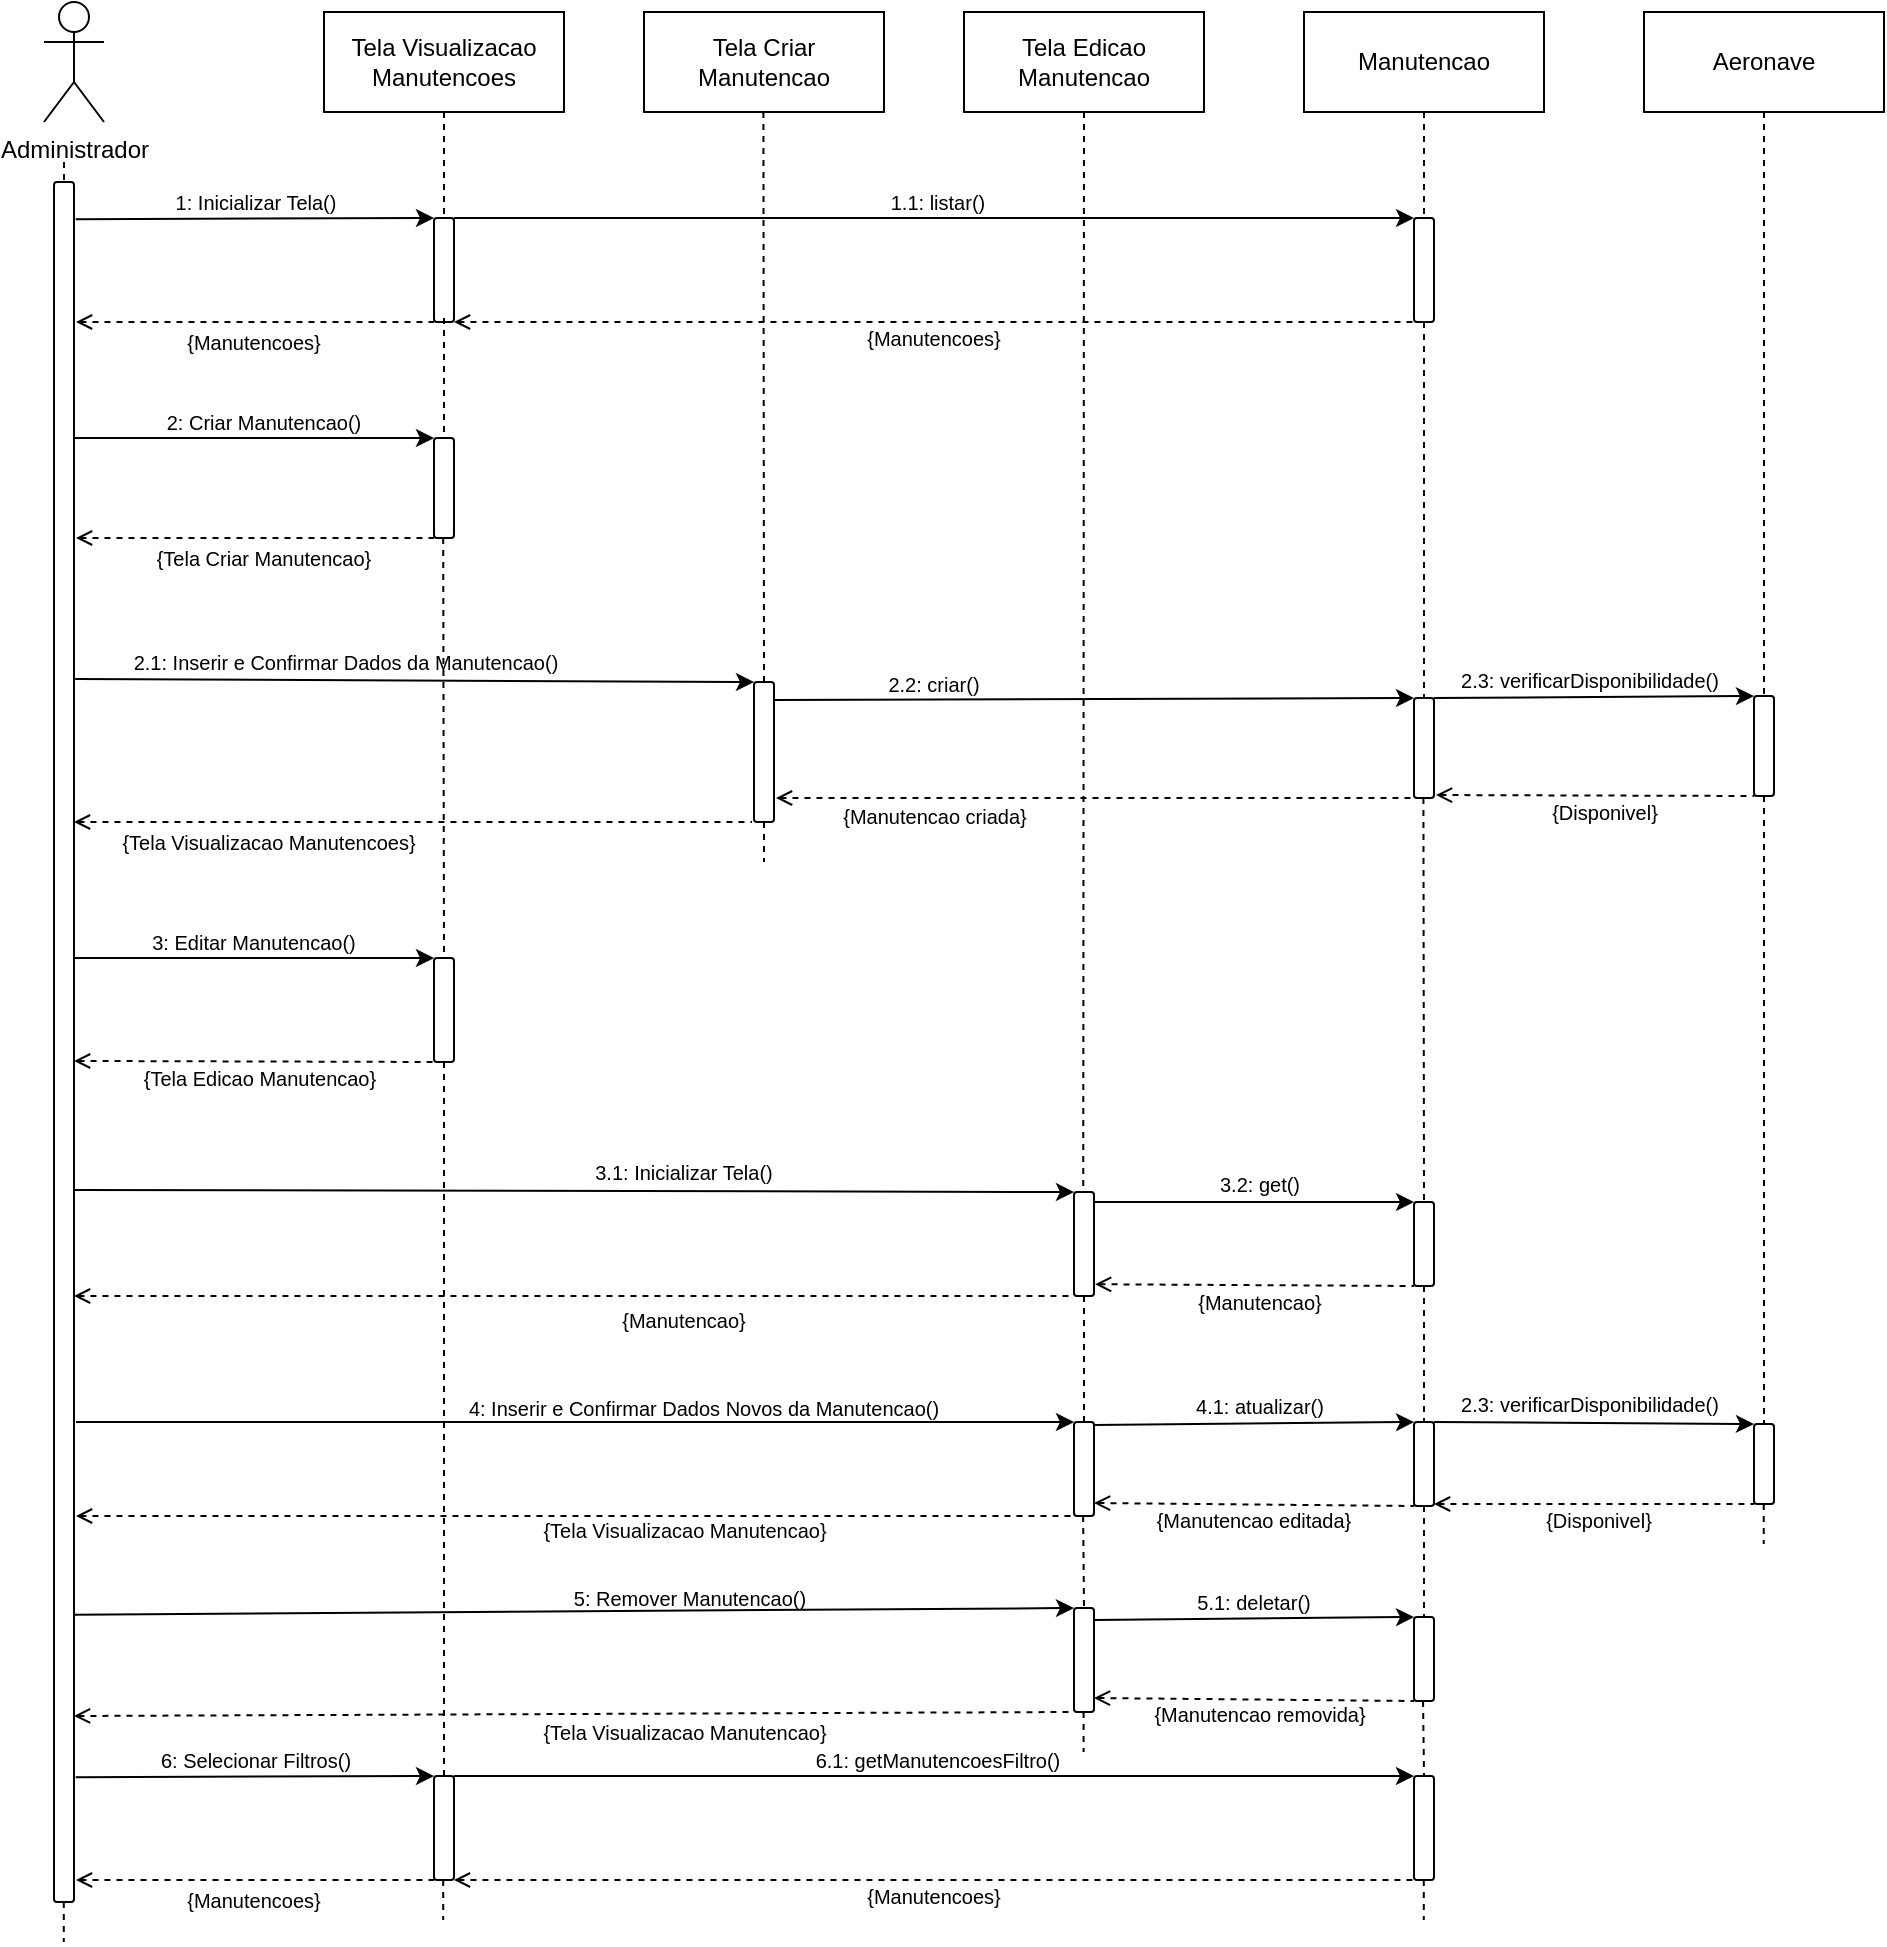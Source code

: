 <mxfile>
    <diagram name="Página-1" id="dqLcOb5ojzZijLl2xL6k">
        <mxGraphModel dx="3198" dy="1247" grid="1" gridSize="10" guides="1" tooltips="1" connect="1" arrows="1" fold="1" page="1" pageScale="1" pageWidth="827" pageHeight="1169" math="0" shadow="0">
            <root>
                <mxCell id="0"/>
                <mxCell id="1" parent="0"/>
                <mxCell id="axeA_orivt2Zv7nJtLyO-1" value="Administrador" style="shape=umlActor;verticalLabelPosition=bottom;verticalAlign=top;html=1;outlineConnect=0;" parent="1" vertex="1">
                    <mxGeometry x="130" y="210" width="30" height="60" as="geometry"/>
                </mxCell>
                <mxCell id="axeA_orivt2Zv7nJtLyO-3" value="Tela Visualizacao Manutencoes" style="rounded=0;whiteSpace=wrap;html=1;" parent="1" vertex="1">
                    <mxGeometry x="270" y="215" width="120" height="50" as="geometry"/>
                </mxCell>
                <mxCell id="axeA_orivt2Zv7nJtLyO-4" value="Manutencao" style="rounded=0;whiteSpace=wrap;html=1;" parent="1" vertex="1">
                    <mxGeometry x="760" y="215" width="120" height="50" as="geometry"/>
                </mxCell>
                <mxCell id="axeA_orivt2Zv7nJtLyO-5" value="" style="endArrow=none;dashed=1;html=1;rounded=0;exitX=0.5;exitY=1;exitDx=0;exitDy=0;" parent="1" source="axeA_orivt2Zv7nJtLyO-8" edge="1">
                    <mxGeometry width="50" height="50" relative="1" as="geometry">
                        <mxPoint x="140" y="290" as="sourcePoint"/>
                        <mxPoint x="140" y="912.5" as="targetPoint"/>
                    </mxGeometry>
                </mxCell>
                <mxCell id="axeA_orivt2Zv7nJtLyO-9" value="" style="endArrow=none;dashed=1;html=1;rounded=0;entryX=0.5;entryY=0;entryDx=0;entryDy=0;" parent="1" target="axeA_orivt2Zv7nJtLyO-8" edge="1">
                    <mxGeometry width="50" height="50" relative="1" as="geometry">
                        <mxPoint x="140" y="290" as="sourcePoint"/>
                        <mxPoint x="140" y="650" as="targetPoint"/>
                    </mxGeometry>
                </mxCell>
                <mxCell id="axeA_orivt2Zv7nJtLyO-8" value="" style="rounded=1;whiteSpace=wrap;html=1;" parent="1" vertex="1">
                    <mxGeometry x="135" y="300" width="10" height="860" as="geometry"/>
                </mxCell>
                <mxCell id="axeA_orivt2Zv7nJtLyO-12" value="" style="rounded=1;whiteSpace=wrap;html=1;" parent="1" vertex="1">
                    <mxGeometry x="325" y="428" width="10" height="50" as="geometry"/>
                </mxCell>
                <mxCell id="axeA_orivt2Zv7nJtLyO-13" value="" style="endArrow=classic;html=1;rounded=0;entryX=0;entryY=0;entryDx=0;entryDy=0;" parent="1" target="axeA_orivt2Zv7nJtLyO-12" edge="1">
                    <mxGeometry width="50" height="50" relative="1" as="geometry">
                        <mxPoint x="145" y="428" as="sourcePoint"/>
                        <mxPoint x="320" y="428" as="targetPoint"/>
                    </mxGeometry>
                </mxCell>
                <mxCell id="axeA_orivt2Zv7nJtLyO-14" value="&lt;font&gt;2: Criar&amp;nbsp;&lt;/font&gt;Manutencao&lt;font&gt;()&lt;/font&gt;" style="text;html=1;align=center;verticalAlign=middle;whiteSpace=wrap;rounded=0;fontSize=10;" parent="1" vertex="1">
                    <mxGeometry x="170" y="410" width="140" height="20" as="geometry"/>
                </mxCell>
                <mxCell id="axeA_orivt2Zv7nJtLyO-15" value="" style="endArrow=none;dashed=1;html=1;rounded=0;exitX=0.5;exitY=1;exitDx=0;exitDy=0;entryX=0.5;entryY=0;entryDx=0;entryDy=0;" parent="1" source="axeA_orivt2Zv7nJtLyO-4" target="axeA_orivt2Zv7nJtLyO-65" edge="1">
                    <mxGeometry width="50" height="50" relative="1" as="geometry">
                        <mxPoint x="929.76" y="265" as="sourcePoint"/>
                        <mxPoint x="929.76" y="515" as="targetPoint"/>
                    </mxGeometry>
                </mxCell>
                <mxCell id="axeA_orivt2Zv7nJtLyO-17" value="Tela Criar Manutencao" style="rounded=0;whiteSpace=wrap;html=1;" parent="1" vertex="1">
                    <mxGeometry x="430" y="215" width="120" height="50" as="geometry"/>
                </mxCell>
                <mxCell id="axeA_orivt2Zv7nJtLyO-18" value="" style="endArrow=none;dashed=1;html=1;rounded=0;exitX=0.5;exitY=1;exitDx=0;exitDy=0;" parent="1" source="axeA_orivt2Zv7nJtLyO-22" edge="1">
                    <mxGeometry width="50" height="50" relative="1" as="geometry">
                        <mxPoint x="489.76" y="395" as="sourcePoint"/>
                        <mxPoint x="490" y="640" as="targetPoint"/>
                    </mxGeometry>
                </mxCell>
                <mxCell id="axeA_orivt2Zv7nJtLyO-20" value="{Tela Criar&amp;nbsp;Manutencao}" style="text;html=1;align=center;verticalAlign=middle;whiteSpace=wrap;rounded=0;fontSize=10;" parent="1" vertex="1">
                    <mxGeometry x="165" y="478" width="150" height="20" as="geometry"/>
                </mxCell>
                <mxCell id="axeA_orivt2Zv7nJtLyO-23" value="" style="endArrow=none;html=1;rounded=0;entryX=0;entryY=1;entryDx=0;entryDy=0;dashed=1;endFill=0;startArrow=open;startFill=0;" parent="1" target="axeA_orivt2Zv7nJtLyO-12" edge="1">
                    <mxGeometry width="50" height="50" relative="1" as="geometry">
                        <mxPoint x="146" y="478" as="sourcePoint"/>
                        <mxPoint x="290" y="478" as="targetPoint"/>
                    </mxGeometry>
                </mxCell>
                <mxCell id="axeA_orivt2Zv7nJtLyO-22" value="" style="rounded=1;whiteSpace=wrap;html=1;" parent="1" vertex="1">
                    <mxGeometry x="485" y="550" width="10" height="70" as="geometry"/>
                </mxCell>
                <mxCell id="axeA_orivt2Zv7nJtLyO-27" value="" style="endArrow=classic;html=1;rounded=0;entryX=0;entryY=0;entryDx=0;entryDy=0;exitX=1.058;exitY=0.289;exitDx=0;exitDy=0;exitPerimeter=0;" parent="1" source="axeA_orivt2Zv7nJtLyO-8" target="axeA_orivt2Zv7nJtLyO-22" edge="1">
                    <mxGeometry width="50" height="50" relative="1" as="geometry">
                        <mxPoint x="150" y="550" as="sourcePoint"/>
                        <mxPoint x="485" y="550" as="targetPoint"/>
                    </mxGeometry>
                </mxCell>
                <mxCell id="axeA_orivt2Zv7nJtLyO-30" value="&lt;font&gt;2.1: Inserir e Confirmar Dados da&amp;nbsp;&lt;/font&gt;Manutencao&lt;font&gt;()&lt;/font&gt;" style="text;html=1;align=center;verticalAlign=middle;whiteSpace=wrap;rounded=0;fontSize=10;" parent="1" vertex="1">
                    <mxGeometry x="156" y="530" width="250" height="20" as="geometry"/>
                </mxCell>
                <mxCell id="axeA_orivt2Zv7nJtLyO-31" value="" style="endArrow=classic;html=1;rounded=0;exitX=1.024;exitY=0.356;exitDx=0;exitDy=0;exitPerimeter=0;entryX=0;entryY=0;entryDx=0;entryDy=0;" parent="1" target="axeA_orivt2Zv7nJtLyO-32" edge="1">
                    <mxGeometry width="50" height="50" relative="1" as="geometry">
                        <mxPoint x="495" y="559" as="sourcePoint"/>
                        <mxPoint x="630" y="558" as="targetPoint"/>
                    </mxGeometry>
                </mxCell>
                <mxCell id="axeA_orivt2Zv7nJtLyO-32" value="" style="rounded=1;whiteSpace=wrap;html=1;" parent="1" vertex="1">
                    <mxGeometry x="815" y="558" width="10" height="50" as="geometry"/>
                </mxCell>
                <mxCell id="axeA_orivt2Zv7nJtLyO-34" value="" style="endArrow=none;html=1;rounded=0;entryX=0;entryY=1;entryDx=0;entryDy=0;dashed=1;endFill=0;startArrow=open;startFill=0;" parent="1" target="axeA_orivt2Zv7nJtLyO-32" edge="1">
                    <mxGeometry width="50" height="50" relative="1" as="geometry">
                        <mxPoint x="496" y="608" as="sourcePoint"/>
                        <mxPoint x="645" y="599" as="targetPoint"/>
                    </mxGeometry>
                </mxCell>
                <mxCell id="axeA_orivt2Zv7nJtLyO-35" value="2.2: criar()" style="text;html=1;align=center;verticalAlign=middle;whiteSpace=wrap;rounded=0;fontSize=10;" parent="1" vertex="1">
                    <mxGeometry x="475" y="541" width="200" height="20" as="geometry"/>
                </mxCell>
                <mxCell id="axeA_orivt2Zv7nJtLyO-36" value="" style="endArrow=none;html=1;rounded=0;entryX=0;entryY=1;entryDx=0;entryDy=0;dashed=1;endFill=0;startArrow=open;startFill=0;" parent="1" edge="1">
                    <mxGeometry width="50" height="50" relative="1" as="geometry">
                        <mxPoint x="145" y="620" as="sourcePoint"/>
                        <mxPoint x="484" y="620" as="targetPoint"/>
                    </mxGeometry>
                </mxCell>
                <mxCell id="axeA_orivt2Zv7nJtLyO-37" value="{Tela Visualizacao&amp;nbsp;Manutencoes}" style="text;html=1;align=center;verticalAlign=middle;whiteSpace=wrap;rounded=0;fontSize=10;" parent="1" vertex="1">
                    <mxGeometry x="165" y="620" width="155" height="20" as="geometry"/>
                </mxCell>
                <mxCell id="axeA_orivt2Zv7nJtLyO-40" value="Tela Edicao Manutencao" style="rounded=0;whiteSpace=wrap;html=1;" parent="1" vertex="1">
                    <mxGeometry x="590" y="215" width="120" height="50" as="geometry"/>
                </mxCell>
                <mxCell id="axeA_orivt2Zv7nJtLyO-45" value="" style="endArrow=none;dashed=1;html=1;rounded=0;exitX=0.5;exitY=1;exitDx=0;exitDy=0;entryX=0.5;entryY=0;entryDx=0;entryDy=0;" parent="1" source="axeA_orivt2Zv7nJtLyO-81" target="0-eEK_Ey9VHcflzUC_9f-5" edge="1">
                    <mxGeometry width="50" height="50" relative="1" as="geometry">
                        <mxPoint x="650" y="140" as="sourcePoint"/>
                        <mxPoint x="650" y="915" as="targetPoint"/>
                    </mxGeometry>
                </mxCell>
                <mxCell id="axeA_orivt2Zv7nJtLyO-54" value="" style="rounded=1;whiteSpace=wrap;html=1;" parent="1" vertex="1">
                    <mxGeometry x="325" y="318" width="10" height="52" as="geometry"/>
                </mxCell>
                <mxCell id="axeA_orivt2Zv7nJtLyO-60" value="" style="endArrow=classic;html=1;rounded=0;exitX=1.085;exitY=0.449;exitDx=0;exitDy=0;exitPerimeter=0;entryX=0;entryY=0;entryDx=0;entryDy=0;" parent="1" target="axeA_orivt2Zv7nJtLyO-54" edge="1">
                    <mxGeometry width="50" height="50" relative="1" as="geometry">
                        <mxPoint x="145.85" y="318.59" as="sourcePoint"/>
                        <mxPoint x="690" y="309" as="targetPoint"/>
                    </mxGeometry>
                </mxCell>
                <mxCell id="axeA_orivt2Zv7nJtLyO-61" value="" style="endArrow=none;html=1;rounded=0;entryX=0;entryY=1;entryDx=0;entryDy=0;dashed=1;endFill=0;startArrow=open;startFill=0;" parent="1" target="axeA_orivt2Zv7nJtLyO-54" edge="1">
                    <mxGeometry width="50" height="50" relative="1" as="geometry">
                        <mxPoint x="146" y="370" as="sourcePoint"/>
                        <mxPoint x="635" y="368" as="targetPoint"/>
                    </mxGeometry>
                </mxCell>
                <mxCell id="axeA_orivt2Zv7nJtLyO-63" value="&lt;font&gt;1: Inicializar Tela()&lt;/font&gt;" style="text;html=1;align=center;verticalAlign=middle;whiteSpace=wrap;rounded=0;fontSize=10;" parent="1" vertex="1">
                    <mxGeometry x="156" y="300" width="160" height="20" as="geometry"/>
                </mxCell>
                <mxCell id="axeA_orivt2Zv7nJtLyO-65" value="" style="rounded=1;whiteSpace=wrap;html=1;" parent="1" vertex="1">
                    <mxGeometry x="815" y="318" width="10" height="52" as="geometry"/>
                </mxCell>
                <mxCell id="axeA_orivt2Zv7nJtLyO-66" value="" style="endArrow=classic;html=1;rounded=0;exitX=1;exitY=0;exitDx=0;exitDy=0;entryX=0;entryY=0;entryDx=0;entryDy=0;" parent="1" source="axeA_orivt2Zv7nJtLyO-54" target="axeA_orivt2Zv7nJtLyO-65" edge="1">
                    <mxGeometry width="50" height="50" relative="1" as="geometry">
                        <mxPoint x="624" y="318.66" as="sourcePoint"/>
                        <mxPoint x="820" y="320" as="targetPoint"/>
                    </mxGeometry>
                </mxCell>
                <mxCell id="axeA_orivt2Zv7nJtLyO-67" value="" style="endArrow=none;html=1;rounded=0;entryX=0;entryY=1;entryDx=0;entryDy=0;dashed=1;endFill=0;startArrow=open;startFill=0;exitX=1;exitY=1;exitDx=0;exitDy=0;" parent="1" source="axeA_orivt2Zv7nJtLyO-54" target="axeA_orivt2Zv7nJtLyO-65" edge="1">
                    <mxGeometry width="50" height="50" relative="1" as="geometry">
                        <mxPoint x="623" y="368" as="sourcePoint"/>
                        <mxPoint x="925" y="368" as="targetPoint"/>
                    </mxGeometry>
                </mxCell>
                <mxCell id="axeA_orivt2Zv7nJtLyO-68" value="&lt;font&gt;3.2: get&lt;/font&gt;&lt;font&gt;()&lt;/font&gt;" style="text;html=1;align=center;verticalAlign=middle;whiteSpace=wrap;rounded=0;fontSize=10;" parent="1" vertex="1">
                    <mxGeometry x="658" y="791" width="160" height="20" as="geometry"/>
                </mxCell>
                <mxCell id="axeA_orivt2Zv7nJtLyO-70" value="{Manutencoes}" style="text;html=1;align=center;verticalAlign=middle;whiteSpace=wrap;rounded=0;fontSize=10;" parent="1" vertex="1">
                    <mxGeometry x="510" y="368" width="130" height="20" as="geometry"/>
                </mxCell>
                <mxCell id="axeA_orivt2Zv7nJtLyO-73" value="{Manutencoes}" style="text;html=1;align=center;verticalAlign=middle;whiteSpace=wrap;rounded=0;fontSize=10;" parent="1" vertex="1">
                    <mxGeometry x="145" y="370" width="180" height="20" as="geometry"/>
                </mxCell>
                <mxCell id="axeA_orivt2Zv7nJtLyO-76" value="" style="rounded=1;whiteSpace=wrap;html=1;" parent="1" vertex="1">
                    <mxGeometry x="325" y="688" width="10" height="52" as="geometry"/>
                </mxCell>
                <mxCell id="axeA_orivt2Zv7nJtLyO-77" value="" style="endArrow=classic;html=1;rounded=0;entryX=0;entryY=0;entryDx=0;entryDy=0;" parent="1" target="axeA_orivt2Zv7nJtLyO-76" edge="1">
                    <mxGeometry width="50" height="50" relative="1" as="geometry">
                        <mxPoint x="145" y="688" as="sourcePoint"/>
                        <mxPoint x="691" y="677" as="targetPoint"/>
                    </mxGeometry>
                </mxCell>
                <mxCell id="axeA_orivt2Zv7nJtLyO-78" value="" style="endArrow=none;html=1;rounded=0;entryX=0;entryY=1;entryDx=0;entryDy=0;dashed=1;endFill=0;startArrow=open;startFill=0;exitX=1.005;exitY=0.617;exitDx=0;exitDy=0;exitPerimeter=0;" parent="1" target="axeA_orivt2Zv7nJtLyO-76" edge="1">
                    <mxGeometry width="50" height="50" relative="1" as="geometry">
                        <mxPoint x="145.05" y="739.47" as="sourcePoint"/>
                        <mxPoint x="636" y="736" as="targetPoint"/>
                    </mxGeometry>
                </mxCell>
                <mxCell id="axeA_orivt2Zv7nJtLyO-79" value="&lt;font&gt;3: Editar&amp;nbsp;&lt;/font&gt;Manutencao&lt;font&gt;()&lt;/font&gt;" style="text;html=1;align=center;verticalAlign=middle;whiteSpace=wrap;rounded=0;fontSize=10;" parent="1" vertex="1">
                    <mxGeometry x="155" y="670" width="160" height="20" as="geometry"/>
                </mxCell>
                <mxCell id="axeA_orivt2Zv7nJtLyO-80" value="{Tela Edicao Manutencao}" style="text;html=1;align=center;verticalAlign=middle;whiteSpace=wrap;rounded=0;fontSize=10;" parent="1" vertex="1">
                    <mxGeometry x="148" y="738" width="180" height="20" as="geometry"/>
                </mxCell>
                <mxCell id="axeA_orivt2Zv7nJtLyO-81" value="" style="rounded=1;whiteSpace=wrap;html=1;" parent="1" vertex="1">
                    <mxGeometry x="645" y="805" width="10" height="52" as="geometry"/>
                </mxCell>
                <mxCell id="axeA_orivt2Zv7nJtLyO-83" value="" style="endArrow=classic;html=1;rounded=0;entryX=0;entryY=0;entryDx=0;entryDy=0;exitX=1.015;exitY=0.586;exitDx=0;exitDy=0;exitPerimeter=0;" parent="1" source="axeA_orivt2Zv7nJtLyO-8" target="axeA_orivt2Zv7nJtLyO-81" edge="1">
                    <mxGeometry width="50" height="50" relative="1" as="geometry">
                        <mxPoint x="150" y="805" as="sourcePoint"/>
                        <mxPoint x="785" y="809" as="targetPoint"/>
                    </mxGeometry>
                </mxCell>
                <mxCell id="axeA_orivt2Zv7nJtLyO-84" value="" style="endArrow=none;html=1;rounded=0;entryX=0;entryY=1;entryDx=0;entryDy=0;dashed=1;endFill=0;startArrow=open;startFill=0;" parent="1" target="axeA_orivt2Zv7nJtLyO-81" edge="1">
                    <mxGeometry width="50" height="50" relative="1" as="geometry">
                        <mxPoint x="145" y="857" as="sourcePoint"/>
                        <mxPoint x="785" y="861" as="targetPoint"/>
                    </mxGeometry>
                </mxCell>
                <mxCell id="axeA_orivt2Zv7nJtLyO-85" value="&lt;font&gt;3.1: Inicializar Tela()&lt;/font&gt;" style="text;html=1;align=center;verticalAlign=middle;whiteSpace=wrap;rounded=0;fontSize=10;" parent="1" vertex="1">
                    <mxGeometry x="370" y="785" width="160" height="20" as="geometry"/>
                </mxCell>
                <mxCell id="axeA_orivt2Zv7nJtLyO-87" value="" style="endArrow=none;dashed=1;html=1;rounded=0;entryX=0.5;entryY=0;entryDx=0;entryDy=0;" parent="1" source="axeA_orivt2Zv7nJtLyO-88" target="0-eEK_Ey9VHcflzUC_9f-7" edge="1">
                    <mxGeometry width="50" height="50" relative="1" as="geometry">
                        <mxPoint x="795" y="635" as="sourcePoint"/>
                        <mxPoint x="795" y="925" as="targetPoint"/>
                    </mxGeometry>
                </mxCell>
                <mxCell id="axeA_orivt2Zv7nJtLyO-88" value="" style="rounded=1;whiteSpace=wrap;html=1;" parent="1" vertex="1">
                    <mxGeometry x="815" y="810" width="10" height="42" as="geometry"/>
                </mxCell>
                <mxCell id="axeA_orivt2Zv7nJtLyO-90" value="" style="endArrow=classic;html=1;rounded=0;exitX=1;exitY=0;exitDx=0;exitDy=0;entryX=0;entryY=0;entryDx=0;entryDy=0;" parent="1" target="axeA_orivt2Zv7nJtLyO-88" edge="1">
                    <mxGeometry width="50" height="50" relative="1" as="geometry">
                        <mxPoint x="655" y="810" as="sourcePoint"/>
                        <mxPoint x="935" y="810.66" as="targetPoint"/>
                    </mxGeometry>
                </mxCell>
                <mxCell id="axeA_orivt2Zv7nJtLyO-91" value="" style="endArrow=none;html=1;rounded=0;entryX=0;entryY=1;entryDx=0;entryDy=0;dashed=1;endFill=0;startArrow=open;startFill=0;exitX=1.054;exitY=0.887;exitDx=0;exitDy=0;exitPerimeter=0;" parent="1" source="axeA_orivt2Zv7nJtLyO-81" target="axeA_orivt2Zv7nJtLyO-88" edge="1">
                    <mxGeometry width="50" height="50" relative="1" as="geometry">
                        <mxPoint x="660" y="852" as="sourcePoint"/>
                        <mxPoint x="786" y="852" as="targetPoint"/>
                    </mxGeometry>
                </mxCell>
                <mxCell id="axeA_orivt2Zv7nJtLyO-92" value="&lt;font&gt;1.1: listar&lt;/font&gt;&lt;font&gt;()&lt;/font&gt;" style="text;html=1;align=center;verticalAlign=middle;whiteSpace=wrap;rounded=0;fontSize=10;" parent="1" vertex="1">
                    <mxGeometry x="497" y="300" width="160" height="20" as="geometry"/>
                </mxCell>
                <mxCell id="axeA_orivt2Zv7nJtLyO-93" value="{Manutencao}" style="text;html=1;align=center;verticalAlign=middle;whiteSpace=wrap;rounded=0;fontSize=10;" parent="1" vertex="1">
                    <mxGeometry x="673" y="850" width="130" height="20" as="geometry"/>
                </mxCell>
                <mxCell id="axeA_orivt2Zv7nJtLyO-94" value="{Manutencao}" style="text;html=1;align=center;verticalAlign=middle;whiteSpace=wrap;rounded=0;fontSize=10;" parent="1" vertex="1">
                    <mxGeometry x="385" y="859" width="130" height="20" as="geometry"/>
                </mxCell>
                <mxCell id="0-eEK_Ey9VHcflzUC_9f-3" value="&lt;font&gt;4: Inserir e Confirmar Dados Novos da &lt;/font&gt;Manutencao&lt;font&gt;()&lt;/font&gt;" style="text;html=1;align=center;verticalAlign=middle;whiteSpace=wrap;rounded=0;fontSize=10;" parent="1" vertex="1">
                    <mxGeometry x="330" y="903" width="260" height="20" as="geometry"/>
                </mxCell>
                <mxCell id="0-eEK_Ey9VHcflzUC_9f-4" value="" style="endArrow=classic;html=1;rounded=0;entryX=0;entryY=0;entryDx=0;entryDy=0;" parent="1" target="0-eEK_Ey9VHcflzUC_9f-5" edge="1">
                    <mxGeometry width="50" height="50" relative="1" as="geometry">
                        <mxPoint x="146" y="920" as="sourcePoint"/>
                        <mxPoint x="785" y="929" as="targetPoint"/>
                        <Array as="points">
                            <mxPoint x="370" y="920"/>
                        </Array>
                    </mxGeometry>
                </mxCell>
                <mxCell id="0-eEK_Ey9VHcflzUC_9f-5" value="" style="rounded=1;whiteSpace=wrap;html=1;" parent="1" vertex="1">
                    <mxGeometry x="645" y="920" width="10" height="47" as="geometry"/>
                </mxCell>
                <mxCell id="0-eEK_Ey9VHcflzUC_9f-6" value="" style="endArrow=none;html=1;rounded=0;entryX=0;entryY=1;entryDx=0;entryDy=0;dashed=1;endFill=0;startArrow=open;startFill=0;" parent="1" target="0-eEK_Ey9VHcflzUC_9f-5" edge="1">
                    <mxGeometry width="50" height="50" relative="1" as="geometry">
                        <mxPoint x="146" y="967" as="sourcePoint"/>
                        <mxPoint x="784" y="971" as="targetPoint"/>
                    </mxGeometry>
                </mxCell>
                <mxCell id="0-eEK_Ey9VHcflzUC_9f-7" value="" style="rounded=1;whiteSpace=wrap;html=1;" parent="1" vertex="1">
                    <mxGeometry x="815" y="920" width="10" height="42" as="geometry"/>
                </mxCell>
                <mxCell id="0-eEK_Ey9VHcflzUC_9f-9" value="&lt;font&gt;4.1: atualizar&lt;/font&gt;&lt;font&gt;()&lt;/font&gt;" style="text;html=1;align=center;verticalAlign=middle;whiteSpace=wrap;rounded=0;fontSize=10;" parent="1" vertex="1">
                    <mxGeometry x="658" y="902" width="160" height="20" as="geometry"/>
                </mxCell>
                <mxCell id="0-eEK_Ey9VHcflzUC_9f-10" value="" style="endArrow=classic;html=1;rounded=0;exitX=1;exitY=0;exitDx=0;exitDy=0;entryX=0;entryY=0;entryDx=0;entryDy=0;" parent="1" target="0-eEK_Ey9VHcflzUC_9f-7" edge="1">
                    <mxGeometry width="50" height="50" relative="1" as="geometry">
                        <mxPoint x="655" y="921.5" as="sourcePoint"/>
                        <mxPoint x="785" y="921.5" as="targetPoint"/>
                    </mxGeometry>
                </mxCell>
                <mxCell id="0-eEK_Ey9VHcflzUC_9f-12" value="" style="endArrow=none;html=1;rounded=0;entryX=0;entryY=1;entryDx=0;entryDy=0;dashed=1;endFill=0;startArrow=open;startFill=0;exitX=1.054;exitY=0.887;exitDx=0;exitDy=0;exitPerimeter=0;" parent="1" target="0-eEK_Ey9VHcflzUC_9f-7" edge="1">
                    <mxGeometry width="50" height="50" relative="1" as="geometry">
                        <mxPoint x="655" y="960.5" as="sourcePoint"/>
                        <mxPoint x="784" y="961.5" as="targetPoint"/>
                    </mxGeometry>
                </mxCell>
                <mxCell id="0-eEK_Ey9VHcflzUC_9f-13" value="{Tela Visualizacao Manutencao}" style="text;html=1;align=center;verticalAlign=middle;whiteSpace=wrap;rounded=0;fontSize=10;" parent="1" vertex="1">
                    <mxGeometry x="352.5" y="964" width="195" height="20" as="geometry"/>
                </mxCell>
                <mxCell id="0-eEK_Ey9VHcflzUC_9f-14" value="&lt;font&gt;5: Remover &lt;/font&gt;Manutencao&lt;font&gt;()&lt;/font&gt;" style="text;html=1;align=center;verticalAlign=middle;whiteSpace=wrap;rounded=0;fontSize=10;" parent="1" vertex="1">
                    <mxGeometry x="328" y="997.5" width="250" height="20" as="geometry"/>
                </mxCell>
                <mxCell id="0-eEK_Ey9VHcflzUC_9f-15" value="" style="endArrow=classic;html=1;rounded=0;exitX=0.964;exitY=0.833;exitDx=0;exitDy=0;exitPerimeter=0;entryX=0;entryY=0;entryDx=0;entryDy=0;" parent="1" source="axeA_orivt2Zv7nJtLyO-8" target="0-eEK_Ey9VHcflzUC_9f-16" edge="1">
                    <mxGeometry width="50" height="50" relative="1" as="geometry">
                        <mxPoint x="146" y="1027" as="sourcePoint"/>
                        <mxPoint x="640" y="1013" as="targetPoint"/>
                    </mxGeometry>
                </mxCell>
                <mxCell id="0-eEK_Ey9VHcflzUC_9f-16" value="" style="rounded=1;whiteSpace=wrap;html=1;" parent="1" vertex="1">
                    <mxGeometry x="645" y="1013" width="10" height="52" as="geometry"/>
                </mxCell>
                <mxCell id="0-eEK_Ey9VHcflzUC_9f-17" value="" style="endArrow=none;html=1;rounded=0;entryX=0;entryY=1;entryDx=0;entryDy=0;dashed=1;endFill=0;startArrow=open;startFill=0;" parent="1" target="0-eEK_Ey9VHcflzUC_9f-16" edge="1">
                    <mxGeometry width="50" height="50" relative="1" as="geometry">
                        <mxPoint x="145" y="1067" as="sourcePoint"/>
                        <mxPoint x="784" y="1069" as="targetPoint"/>
                    </mxGeometry>
                </mxCell>
                <mxCell id="0-eEK_Ey9VHcflzUC_9f-18" value="{Tela Visualizacao Manutencao}" style="text;html=1;align=center;verticalAlign=middle;whiteSpace=wrap;rounded=0;fontSize=10;" parent="1" vertex="1">
                    <mxGeometry x="352.5" y="1065" width="195" height="20" as="geometry"/>
                </mxCell>
                <mxCell id="0-eEK_Ey9VHcflzUC_9f-19" value="" style="endArrow=none;dashed=1;html=1;rounded=0;exitX=0.5;exitY=1;exitDx=0;exitDy=0;entryX=0.5;entryY=0;entryDx=0;entryDy=0;" parent="1" source="0-eEK_Ey9VHcflzUC_9f-7" target="0-eEK_Ey9VHcflzUC_9f-20" edge="1">
                    <mxGeometry width="50" height="50" relative="1" as="geometry">
                        <mxPoint x="794.69" y="971" as="sourcePoint"/>
                        <mxPoint x="795" y="1019" as="targetPoint"/>
                    </mxGeometry>
                </mxCell>
                <mxCell id="0-eEK_Ey9VHcflzUC_9f-20" value="" style="rounded=1;whiteSpace=wrap;html=1;" parent="1" vertex="1">
                    <mxGeometry x="815" y="1017.5" width="10" height="42" as="geometry"/>
                </mxCell>
                <mxCell id="0-eEK_Ey9VHcflzUC_9f-21" value="&lt;font&gt;5.1: deletar&lt;/font&gt;&lt;font&gt;()&lt;/font&gt;" style="text;html=1;align=center;verticalAlign=middle;whiteSpace=wrap;rounded=0;fontSize=10;" parent="1" vertex="1">
                    <mxGeometry x="655" y="999.5" width="160" height="20" as="geometry"/>
                </mxCell>
                <mxCell id="0-eEK_Ey9VHcflzUC_9f-22" value="" style="endArrow=classic;html=1;rounded=0;exitX=1;exitY=0;exitDx=0;exitDy=0;entryX=0;entryY=0;entryDx=0;entryDy=0;" parent="1" target="0-eEK_Ey9VHcflzUC_9f-20" edge="1">
                    <mxGeometry width="50" height="50" relative="1" as="geometry">
                        <mxPoint x="655" y="1019" as="sourcePoint"/>
                        <mxPoint x="785" y="1019" as="targetPoint"/>
                    </mxGeometry>
                </mxCell>
                <mxCell id="0-eEK_Ey9VHcflzUC_9f-23" value="" style="endArrow=none;html=1;rounded=0;entryX=0;entryY=1;entryDx=0;entryDy=0;dashed=1;endFill=0;startArrow=open;startFill=0;exitX=1.054;exitY=0.887;exitDx=0;exitDy=0;exitPerimeter=0;" parent="1" target="0-eEK_Ey9VHcflzUC_9f-20" edge="1">
                    <mxGeometry width="50" height="50" relative="1" as="geometry">
                        <mxPoint x="655" y="1058" as="sourcePoint"/>
                        <mxPoint x="784" y="1059" as="targetPoint"/>
                    </mxGeometry>
                </mxCell>
                <mxCell id="0-eEK_Ey9VHcflzUC_9f-25" value="" style="endArrow=none;dashed=1;html=1;rounded=0;exitX=0.5;exitY=1;exitDx=0;exitDy=0;entryX=0.5;entryY=0;entryDx=0;entryDy=0;" parent="1" target="-u--zJyqtq7YNAQtrUt4-5" edge="1">
                    <mxGeometry width="50" height="50" relative="1" as="geometry">
                        <mxPoint x="819.53" y="1059.5" as="sourcePoint"/>
                        <mxPoint x="819.53" y="1079.5" as="targetPoint"/>
                    </mxGeometry>
                </mxCell>
                <mxCell id="0-eEK_Ey9VHcflzUC_9f-27" value="" style="endArrow=none;dashed=1;html=1;rounded=0;exitX=0.5;exitY=1;exitDx=0;exitDy=0;" parent="1" edge="1">
                    <mxGeometry width="50" height="50" relative="1" as="geometry">
                        <mxPoint x="139.89" y="1160" as="sourcePoint"/>
                        <mxPoint x="139.89" y="1180" as="targetPoint"/>
                    </mxGeometry>
                </mxCell>
                <mxCell id="0-eEK_Ey9VHcflzUC_9f-28" value="{Manutencao removida}" style="text;html=1;align=center;verticalAlign=middle;whiteSpace=wrap;rounded=0;fontSize=10;" parent="1" vertex="1">
                    <mxGeometry x="673" y="1055.5" width="130" height="20" as="geometry"/>
                </mxCell>
                <mxCell id="0-eEK_Ey9VHcflzUC_9f-29" value="{Manutencao editada}" style="text;html=1;align=center;verticalAlign=middle;whiteSpace=wrap;rounded=0;fontSize=10;" parent="1" vertex="1">
                    <mxGeometry x="670" y="959" width="130" height="20" as="geometry"/>
                </mxCell>
                <mxCell id="UyoI0o9oHa3tuSuAJXwl-8" value="" style="endArrow=none;dashed=1;html=1;rounded=0;exitX=0.5;exitY=1;exitDx=0;exitDy=0;entryX=0.5;entryY=0;entryDx=0;entryDy=0;" parent="1" source="axeA_orivt2Zv7nJtLyO-3" target="axeA_orivt2Zv7nJtLyO-54" edge="1">
                    <mxGeometry width="50" height="50" relative="1" as="geometry">
                        <mxPoint x="328" y="265" as="sourcePoint"/>
                        <mxPoint x="328" y="318" as="targetPoint"/>
                    </mxGeometry>
                </mxCell>
                <mxCell id="UyoI0o9oHa3tuSuAJXwl-10" value="" style="endArrow=none;dashed=1;html=1;rounded=0;exitX=0.5;exitY=1;exitDx=0;exitDy=0;entryX=0.5;entryY=0;entryDx=0;entryDy=0;" parent="1" target="axeA_orivt2Zv7nJtLyO-22" edge="1">
                    <mxGeometry width="50" height="50" relative="1" as="geometry">
                        <mxPoint x="489.71" y="265" as="sourcePoint"/>
                        <mxPoint x="489.71" y="318" as="targetPoint"/>
                    </mxGeometry>
                </mxCell>
                <mxCell id="UyoI0o9oHa3tuSuAJXwl-11" value="" style="endArrow=none;dashed=1;html=1;rounded=0;" parent="1" edge="1">
                    <mxGeometry width="50" height="50" relative="1" as="geometry">
                        <mxPoint x="820" y="370" as="sourcePoint"/>
                        <mxPoint x="820" y="558" as="targetPoint"/>
                    </mxGeometry>
                </mxCell>
                <mxCell id="UyoI0o9oHa3tuSuAJXwl-12" value="" style="endArrow=none;dashed=1;html=1;rounded=0;exitX=0.5;exitY=1;exitDx=0;exitDy=0;entryX=0.5;entryY=0;entryDx=0;entryDy=0;" parent="1" target="axeA_orivt2Zv7nJtLyO-12" edge="1">
                    <mxGeometry width="50" height="50" relative="1" as="geometry">
                        <mxPoint x="330" y="368" as="sourcePoint"/>
                        <mxPoint x="330" y="421" as="targetPoint"/>
                    </mxGeometry>
                </mxCell>
                <mxCell id="UyoI0o9oHa3tuSuAJXwl-14" value="" style="endArrow=none;dashed=1;html=1;rounded=0;exitX=0.5;exitY=1;exitDx=0;exitDy=0;entryX=0.5;entryY=0;entryDx=0;entryDy=0;" parent="1" target="axeA_orivt2Zv7nJtLyO-76" edge="1">
                    <mxGeometry width="50" height="50" relative="1" as="geometry">
                        <mxPoint x="329.6" y="478" as="sourcePoint"/>
                        <mxPoint x="329.6" y="538" as="targetPoint"/>
                    </mxGeometry>
                </mxCell>
                <mxCell id="UyoI0o9oHa3tuSuAJXwl-15" value="" style="endArrow=none;dashed=1;html=1;rounded=0;exitX=0.5;exitY=1;exitDx=0;exitDy=0;entryX=0.5;entryY=0;entryDx=0;entryDy=0;" parent="1" source="axeA_orivt2Zv7nJtLyO-40" edge="1">
                    <mxGeometry width="50" height="50" relative="1" as="geometry">
                        <mxPoint x="649.62" y="742" as="sourcePoint"/>
                        <mxPoint x="649.62" y="805" as="targetPoint"/>
                    </mxGeometry>
                </mxCell>
                <mxCell id="UyoI0o9oHa3tuSuAJXwl-18" value="{Manutencao criada}" style="text;html=1;align=center;verticalAlign=middle;whiteSpace=wrap;rounded=0;fontSize=10;" parent="1" vertex="1">
                    <mxGeometry x="497.5" y="607" width="155" height="20" as="geometry"/>
                </mxCell>
                <mxCell id="UyoI0o9oHa3tuSuAJXwl-19" value="" style="endArrow=none;dashed=1;html=1;rounded=0;exitX=0.5;exitY=1;exitDx=0;exitDy=0;entryX=0.5;entryY=0;entryDx=0;entryDy=0;" parent="1" target="0-eEK_Ey9VHcflzUC_9f-16" edge="1">
                    <mxGeometry width="50" height="50" relative="1" as="geometry">
                        <mxPoint x="649.57" y="967" as="sourcePoint"/>
                        <mxPoint x="650" y="1010" as="targetPoint"/>
                    </mxGeometry>
                </mxCell>
                <mxCell id="UyoI0o9oHa3tuSuAJXwl-21" value="" style="endArrow=none;dashed=1;html=1;rounded=0;exitX=0.5;exitY=1;exitDx=0;exitDy=0;" parent="1" edge="1">
                    <mxGeometry width="50" height="50" relative="1" as="geometry">
                        <mxPoint x="649.79" y="1065" as="sourcePoint"/>
                        <mxPoint x="649.79" y="1085" as="targetPoint"/>
                    </mxGeometry>
                </mxCell>
                <mxCell id="UyoI0o9oHa3tuSuAJXwl-22" value="" style="endArrow=none;dashed=1;html=1;rounded=0;entryX=0.5;entryY=0;entryDx=0;entryDy=0;" parent="1" target="axeA_orivt2Zv7nJtLyO-88" edge="1">
                    <mxGeometry width="50" height="50" relative="1" as="geometry">
                        <mxPoint x="819.71" y="608" as="sourcePoint"/>
                        <mxPoint x="819.71" y="796" as="targetPoint"/>
                    </mxGeometry>
                </mxCell>
                <mxCell id="UyoI0o9oHa3tuSuAJXwl-23" value="" style="endArrow=none;dashed=1;html=1;rounded=0;exitX=0.5;exitY=1;exitDx=0;exitDy=0;entryX=0.5;entryY=0;entryDx=0;entryDy=0;" parent="1" target="-u--zJyqtq7YNAQtrUt4-1" edge="1">
                    <mxGeometry width="50" height="50" relative="1" as="geometry">
                        <mxPoint x="330.0" y="740" as="sourcePoint"/>
                        <mxPoint x="330.0" y="760" as="targetPoint"/>
                    </mxGeometry>
                </mxCell>
                <mxCell id="-u--zJyqtq7YNAQtrUt4-1" value="" style="rounded=1;whiteSpace=wrap;html=1;" parent="1" vertex="1">
                    <mxGeometry x="325" y="1097" width="10" height="52" as="geometry"/>
                </mxCell>
                <mxCell id="-u--zJyqtq7YNAQtrUt4-2" value="" style="endArrow=classic;html=1;rounded=0;exitX=1.085;exitY=0.449;exitDx=0;exitDy=0;exitPerimeter=0;entryX=0;entryY=0;entryDx=0;entryDy=0;" parent="1" target="-u--zJyqtq7YNAQtrUt4-1" edge="1">
                    <mxGeometry width="50" height="50" relative="1" as="geometry">
                        <mxPoint x="145.85" y="1097.59" as="sourcePoint"/>
                        <mxPoint x="690" y="1088" as="targetPoint"/>
                    </mxGeometry>
                </mxCell>
                <mxCell id="-u--zJyqtq7YNAQtrUt4-3" value="" style="endArrow=none;html=1;rounded=0;entryX=0;entryY=1;entryDx=0;entryDy=0;dashed=1;endFill=0;startArrow=open;startFill=0;" parent="1" target="-u--zJyqtq7YNAQtrUt4-1" edge="1">
                    <mxGeometry width="50" height="50" relative="1" as="geometry">
                        <mxPoint x="146" y="1149" as="sourcePoint"/>
                        <mxPoint x="635" y="1147" as="targetPoint"/>
                    </mxGeometry>
                </mxCell>
                <mxCell id="-u--zJyqtq7YNAQtrUt4-4" value="&lt;font&gt;6:&amp;nbsp;&lt;/font&gt;&lt;font&gt;&lt;font style=&quot;border-color: var(--border-color);&quot;&gt;Selecionar Filtros&lt;/font&gt;&lt;font style=&quot;border-color: var(--border-color);&quot;&gt;()&lt;/font&gt;&lt;/font&gt;" style="text;html=1;align=center;verticalAlign=middle;whiteSpace=wrap;rounded=0;fontSize=10;" parent="1" vertex="1">
                    <mxGeometry x="156" y="1079" width="160" height="20" as="geometry"/>
                </mxCell>
                <mxCell id="-u--zJyqtq7YNAQtrUt4-5" value="" style="rounded=1;whiteSpace=wrap;html=1;" parent="1" vertex="1">
                    <mxGeometry x="815" y="1097" width="10" height="52" as="geometry"/>
                </mxCell>
                <mxCell id="-u--zJyqtq7YNAQtrUt4-6" value="" style="endArrow=classic;html=1;rounded=0;exitX=1;exitY=0;exitDx=0;exitDy=0;entryX=0;entryY=0;entryDx=0;entryDy=0;" parent="1" source="-u--zJyqtq7YNAQtrUt4-1" target="-u--zJyqtq7YNAQtrUt4-5" edge="1">
                    <mxGeometry width="50" height="50" relative="1" as="geometry">
                        <mxPoint x="624" y="1097.66" as="sourcePoint"/>
                        <mxPoint x="820" y="1099" as="targetPoint"/>
                    </mxGeometry>
                </mxCell>
                <mxCell id="-u--zJyqtq7YNAQtrUt4-7" value="" style="endArrow=none;html=1;rounded=0;entryX=0;entryY=1;entryDx=0;entryDy=0;dashed=1;endFill=0;startArrow=open;startFill=0;exitX=1;exitY=1;exitDx=0;exitDy=0;" parent="1" source="-u--zJyqtq7YNAQtrUt4-1" target="-u--zJyqtq7YNAQtrUt4-5" edge="1">
                    <mxGeometry width="50" height="50" relative="1" as="geometry">
                        <mxPoint x="623" y="1147" as="sourcePoint"/>
                        <mxPoint x="925" y="1147" as="targetPoint"/>
                    </mxGeometry>
                </mxCell>
                <mxCell id="-u--zJyqtq7YNAQtrUt4-8" value="{Manutencoes}" style="text;html=1;align=center;verticalAlign=middle;whiteSpace=wrap;rounded=0;fontSize=10;" parent="1" vertex="1">
                    <mxGeometry x="510" y="1147" width="130" height="20" as="geometry"/>
                </mxCell>
                <mxCell id="-u--zJyqtq7YNAQtrUt4-9" value="{Manutencoes}" style="text;html=1;align=center;verticalAlign=middle;whiteSpace=wrap;rounded=0;fontSize=10;" parent="1" vertex="1">
                    <mxGeometry x="145" y="1149" width="180" height="20" as="geometry"/>
                </mxCell>
                <mxCell id="-u--zJyqtq7YNAQtrUt4-10" value="&lt;font&gt;6.1: get&lt;/font&gt;Manutencoe&lt;font&gt;sFiltro()&lt;/font&gt;" style="text;html=1;align=center;verticalAlign=middle;whiteSpace=wrap;rounded=0;fontSize=10;" parent="1" vertex="1">
                    <mxGeometry x="497" y="1079" width="160" height="20" as="geometry"/>
                </mxCell>
                <mxCell id="-u--zJyqtq7YNAQtrUt4-12" value="" style="endArrow=none;dashed=1;html=1;rounded=0;exitX=0.5;exitY=1;exitDx=0;exitDy=0;" parent="1" edge="1">
                    <mxGeometry width="50" height="50" relative="1" as="geometry">
                        <mxPoint x="819.89" y="1149" as="sourcePoint"/>
                        <mxPoint x="819.89" y="1169" as="targetPoint"/>
                    </mxGeometry>
                </mxCell>
                <mxCell id="RL5L2QmKVNSbqxoODXSL-1" value="" style="endArrow=none;dashed=1;html=1;rounded=0;exitX=0.5;exitY=1;exitDx=0;exitDy=0;" parent="1" edge="1">
                    <mxGeometry width="50" height="50" relative="1" as="geometry">
                        <mxPoint x="329.6" y="1149" as="sourcePoint"/>
                        <mxPoint x="329.6" y="1169" as="targetPoint"/>
                    </mxGeometry>
                </mxCell>
                <mxCell id="8dbyzowUetCrnjmmpl82-1" value="Aeronave" style="rounded=0;whiteSpace=wrap;html=1;" parent="1" vertex="1">
                    <mxGeometry x="930" y="215" width="120" height="50" as="geometry"/>
                </mxCell>
                <mxCell id="8dbyzowUetCrnjmmpl82-2" value="" style="rounded=1;whiteSpace=wrap;html=1;" parent="1" vertex="1">
                    <mxGeometry x="985" y="557" width="10" height="50" as="geometry"/>
                </mxCell>
                <mxCell id="8dbyzowUetCrnjmmpl82-4" value="" style="endArrow=none;dashed=1;html=1;rounded=0;exitX=0.5;exitY=1;exitDx=0;exitDy=0;entryX=0.5;entryY=0;entryDx=0;entryDy=0;" parent="1" source="8dbyzowUetCrnjmmpl82-1" target="8dbyzowUetCrnjmmpl82-2" edge="1">
                    <mxGeometry width="50" height="50" relative="1" as="geometry">
                        <mxPoint x="989.76" y="370" as="sourcePoint"/>
                        <mxPoint x="989.76" y="558" as="targetPoint"/>
                    </mxGeometry>
                </mxCell>
                <mxCell id="8dbyzowUetCrnjmmpl82-5" value="" style="endArrow=classic;html=1;rounded=0;entryX=0;entryY=0;entryDx=0;entryDy=0;exitX=1;exitY=0;exitDx=0;exitDy=0;" parent="1" source="axeA_orivt2Zv7nJtLyO-32" target="8dbyzowUetCrnjmmpl82-2" edge="1">
                    <mxGeometry width="50" height="50" relative="1" as="geometry">
                        <mxPoint x="825" y="556.52" as="sourcePoint"/>
                        <mxPoint x="1005" y="556.52" as="targetPoint"/>
                    </mxGeometry>
                </mxCell>
                <mxCell id="8dbyzowUetCrnjmmpl82-6" value="" style="endArrow=none;html=1;rounded=0;entryX=0;entryY=1;entryDx=0;entryDy=0;dashed=1;endFill=0;startArrow=open;startFill=0;" parent="1" target="8dbyzowUetCrnjmmpl82-2" edge="1">
                    <mxGeometry width="50" height="50" relative="1" as="geometry">
                        <mxPoint x="826" y="606.52" as="sourcePoint"/>
                        <mxPoint x="1005" y="606.52" as="targetPoint"/>
                    </mxGeometry>
                </mxCell>
                <mxCell id="8dbyzowUetCrnjmmpl82-7" value="2.3: verificarDisponibilidade()" style="text;html=1;align=center;verticalAlign=middle;whiteSpace=wrap;rounded=0;fontSize=10;" parent="1" vertex="1">
                    <mxGeometry x="803" y="539" width="200" height="20" as="geometry"/>
                </mxCell>
                <mxCell id="8dbyzowUetCrnjmmpl82-8" value="{Disponivel}" style="text;html=1;align=center;verticalAlign=middle;whiteSpace=wrap;rounded=0;fontSize=10;" parent="1" vertex="1">
                    <mxGeometry x="832.5" y="605" width="155" height="20" as="geometry"/>
                </mxCell>
                <mxCell id="5KDb-nzXPq-RLjdgDZtQ-1" value="" style="rounded=1;whiteSpace=wrap;html=1;" parent="1" vertex="1">
                    <mxGeometry x="985" y="921" width="10" height="40" as="geometry"/>
                </mxCell>
                <mxCell id="5KDb-nzXPq-RLjdgDZtQ-2" value="" style="endArrow=none;html=1;rounded=0;entryX=0;entryY=1;entryDx=0;entryDy=0;dashed=1;endFill=0;startArrow=open;startFill=0;exitX=1.054;exitY=0.887;exitDx=0;exitDy=0;exitPerimeter=0;" parent="1" target="5KDb-nzXPq-RLjdgDZtQ-1" edge="1">
                    <mxGeometry width="50" height="50" relative="1" as="geometry">
                        <mxPoint x="825" y="961" as="sourcePoint"/>
                        <mxPoint x="985" y="962.5" as="targetPoint"/>
                    </mxGeometry>
                </mxCell>
                <mxCell id="5KDb-nzXPq-RLjdgDZtQ-3" value="" style="endArrow=classic;html=1;rounded=0;exitX=1;exitY=0;exitDx=0;exitDy=0;entryX=0;entryY=0;entryDx=0;entryDy=0;" parent="1" source="0-eEK_Ey9VHcflzUC_9f-7" target="5KDb-nzXPq-RLjdgDZtQ-1" edge="1">
                    <mxGeometry width="50" height="50" relative="1" as="geometry">
                        <mxPoint x="825" y="922.5" as="sourcePoint"/>
                        <mxPoint x="985" y="921" as="targetPoint"/>
                    </mxGeometry>
                </mxCell>
                <mxCell id="5KDb-nzXPq-RLjdgDZtQ-4" value="" style="endArrow=none;dashed=1;html=1;rounded=0;exitX=0.5;exitY=1;exitDx=0;exitDy=0;entryX=0.5;entryY=0;entryDx=0;entryDy=0;" parent="1" source="8dbyzowUetCrnjmmpl82-2" target="5KDb-nzXPq-RLjdgDZtQ-1" edge="1">
                    <mxGeometry width="50" height="50" relative="1" as="geometry">
                        <mxPoint x="989.71" y="608" as="sourcePoint"/>
                        <mxPoint x="989.71" y="900" as="targetPoint"/>
                    </mxGeometry>
                </mxCell>
                <mxCell id="5KDb-nzXPq-RLjdgDZtQ-5" value="" style="endArrow=none;dashed=1;html=1;rounded=0;exitX=0.5;exitY=1;exitDx=0;exitDy=0;" parent="1" edge="1">
                    <mxGeometry width="50" height="50" relative="1" as="geometry">
                        <mxPoint x="989.86" y="961" as="sourcePoint"/>
                        <mxPoint x="989.86" y="981" as="targetPoint"/>
                    </mxGeometry>
                </mxCell>
                <mxCell id="5KDb-nzXPq-RLjdgDZtQ-6" value="2.3: verificarDisponibilidade()" style="text;html=1;align=center;verticalAlign=middle;whiteSpace=wrap;rounded=0;fontSize=10;" parent="1" vertex="1">
                    <mxGeometry x="803" y="901" width="200" height="20" as="geometry"/>
                </mxCell>
                <mxCell id="5KDb-nzXPq-RLjdgDZtQ-7" value="{Disponivel}" style="text;html=1;align=center;verticalAlign=middle;whiteSpace=wrap;rounded=0;fontSize=10;" parent="1" vertex="1">
                    <mxGeometry x="830" y="959" width="155" height="20" as="geometry"/>
                </mxCell>
            </root>
        </mxGraphModel>
    </diagram>
</mxfile>